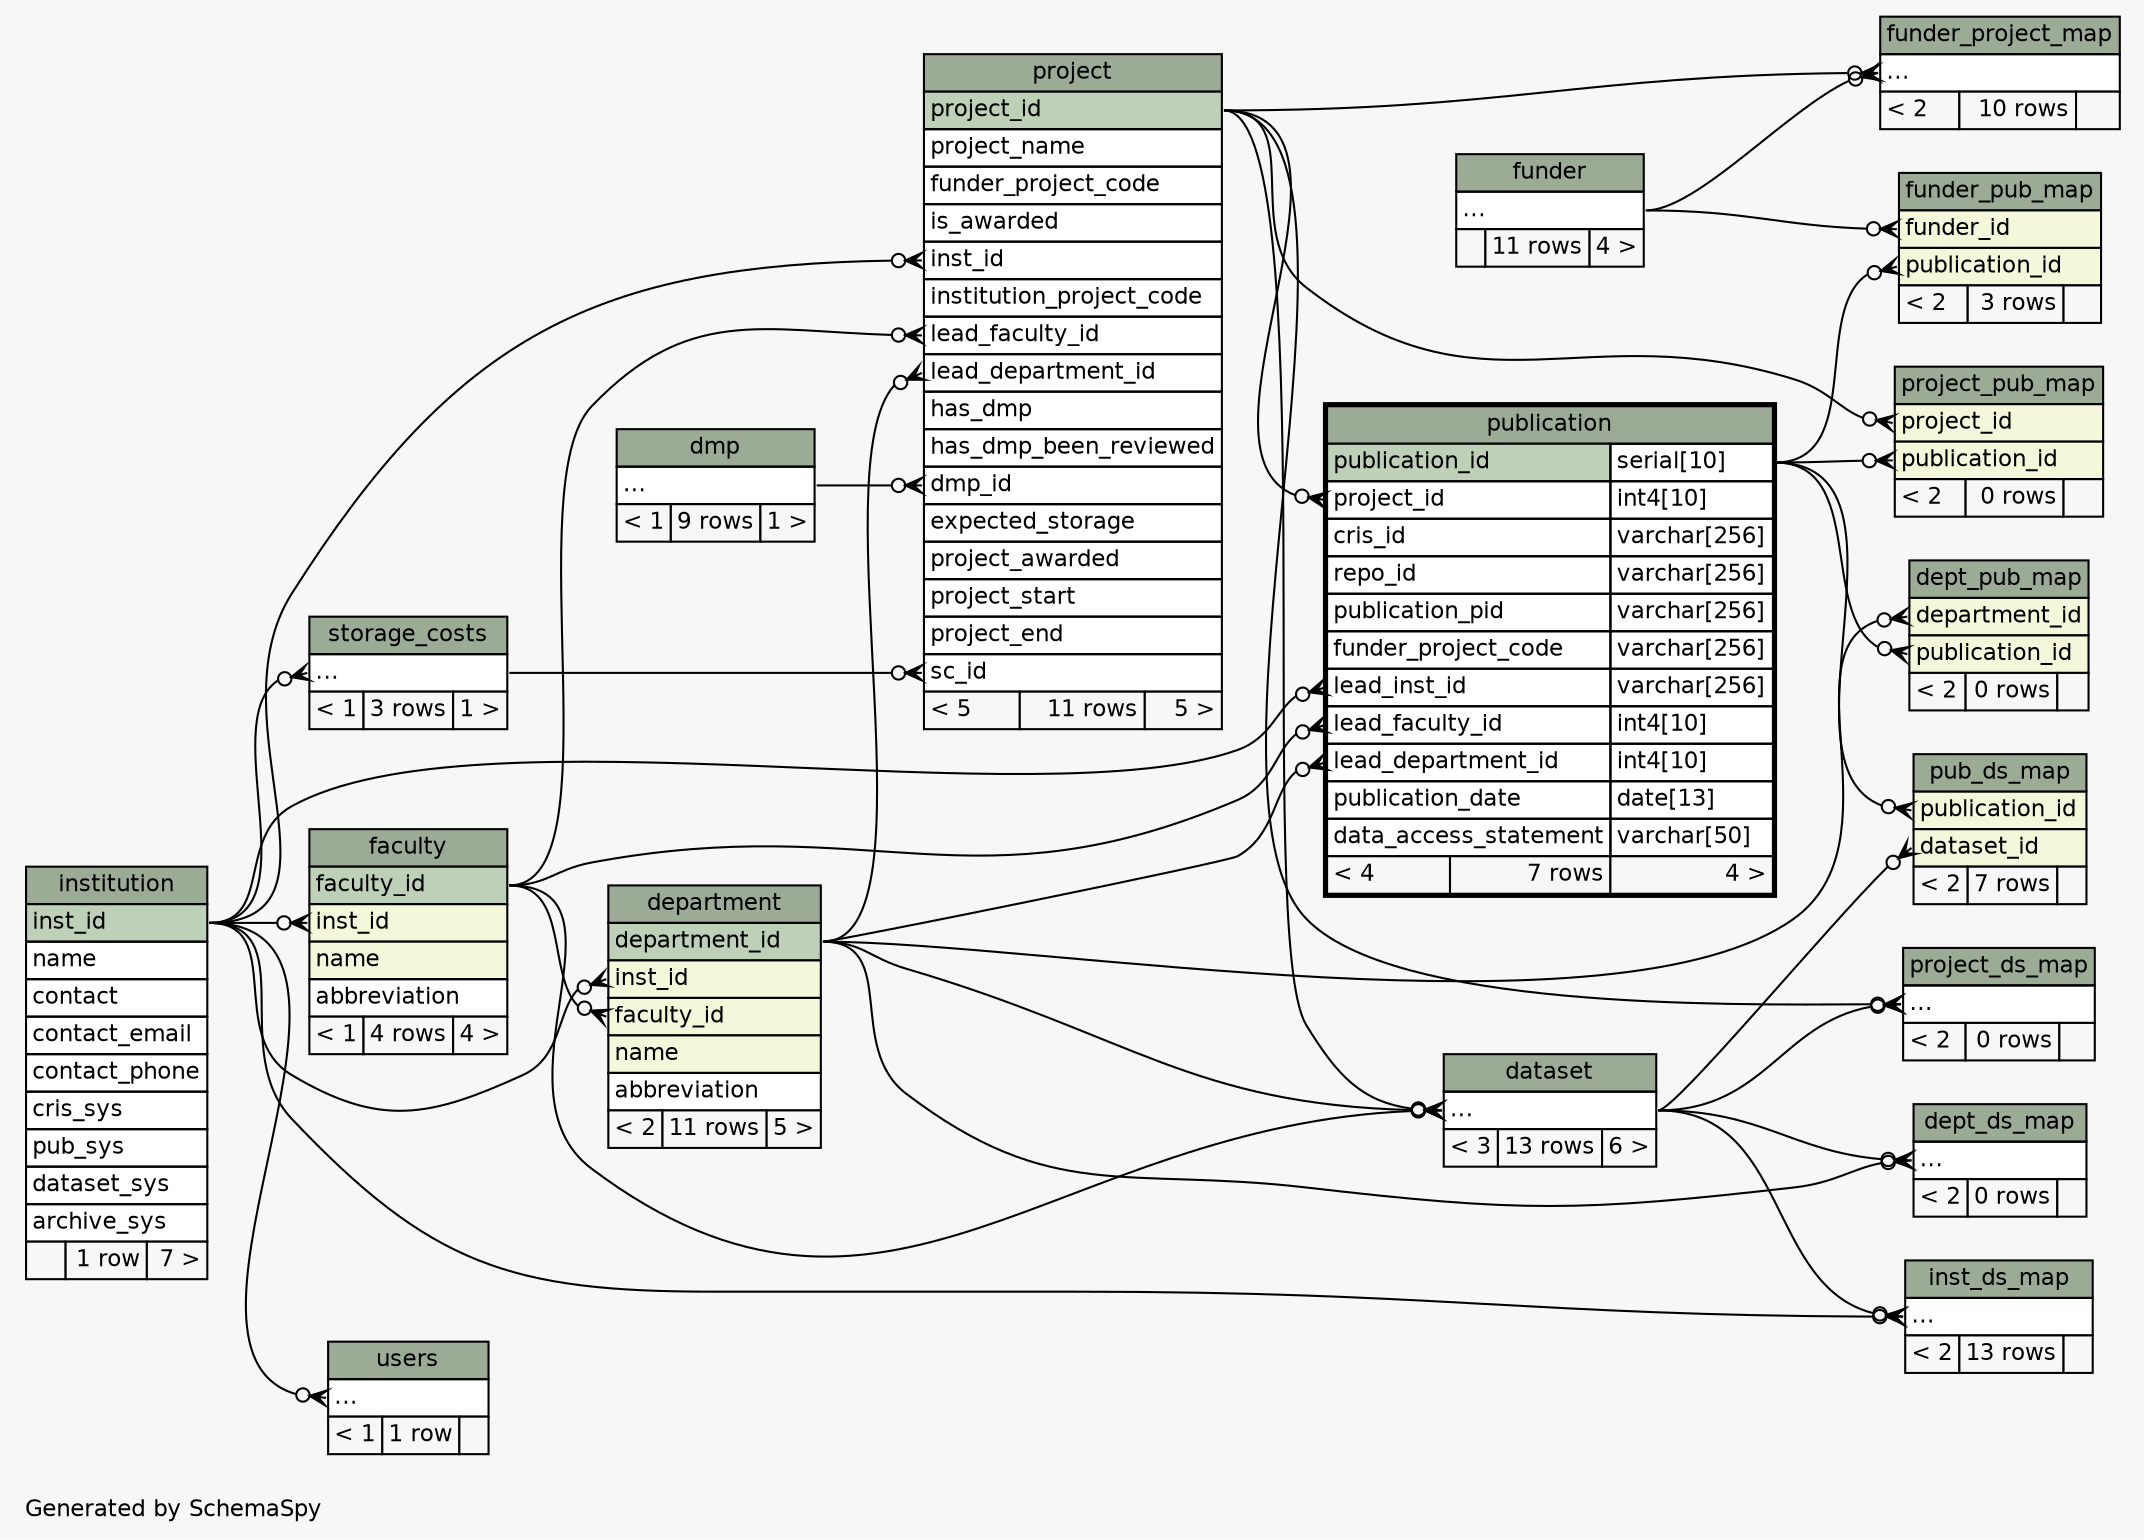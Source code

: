 // dot 2.36.0 on Linux 3.13.0-55-generic
// SchemaSpy rev 590
digraph "twoDegreesRelationshipsDiagram" {
  graph [
    rankdir="RL"
    bgcolor="#f7f7f7"
    label="\nGenerated by SchemaSpy"
    labeljust="l"
    nodesep="0.18"
    ranksep="0.46"
    fontname="Helvetica"
    fontsize="11"
  ];
  node [
    fontname="Helvetica"
    fontsize="11"
    shape="plaintext"
  ];
  edge [
    arrowsize="0.8"
  ];
  "dataset":"elipses":w -> "department":"department_id":e [arrowhead=none dir=back arrowtail=crowodot];
  "dataset":"elipses":w -> "faculty":"faculty_id":e [arrowhead=none dir=back arrowtail=crowodot];
  "dataset":"elipses":w -> "project":"project_id":e [arrowhead=none dir=back arrowtail=crowodot];
  "department":"faculty_id":w -> "faculty":"faculty_id":e [arrowhead=none dir=back arrowtail=crowodot];
  "department":"inst_id":w -> "institution":"inst_id":e [arrowhead=none dir=back arrowtail=crowodot];
  "dept_ds_map":"elipses":w -> "dataset":"elipses":e [arrowhead=none dir=back arrowtail=crowodot];
  "dept_ds_map":"elipses":w -> "department":"department_id":e [arrowhead=none dir=back arrowtail=crowodot];
  "dept_pub_map":"department_id":w -> "department":"department_id":e [arrowhead=none dir=back arrowtail=crowodot];
  "dept_pub_map":"publication_id":w -> "publication":"publication_id.type":e [arrowhead=none dir=back arrowtail=crowodot];
  "faculty":"inst_id":w -> "institution":"inst_id":e [arrowhead=none dir=back arrowtail=crowodot];
  "funder_project_map":"elipses":w -> "funder":"elipses":e [arrowhead=none dir=back arrowtail=crowodot];
  "funder_project_map":"elipses":w -> "project":"project_id":e [arrowhead=none dir=back arrowtail=crowodot];
  "funder_pub_map":"funder_id":w -> "funder":"elipses":e [arrowhead=none dir=back arrowtail=crowodot];
  "funder_pub_map":"publication_id":w -> "publication":"publication_id.type":e [arrowhead=none dir=back arrowtail=crowodot];
  "inst_ds_map":"elipses":w -> "dataset":"elipses":e [arrowhead=none dir=back arrowtail=crowodot];
  "inst_ds_map":"elipses":w -> "institution":"inst_id":e [arrowhead=none dir=back arrowtail=crowodot];
  "project":"dmp_id":w -> "dmp":"elipses":e [arrowhead=none dir=back arrowtail=crowodot];
  "project":"inst_id":w -> "institution":"inst_id":e [arrowhead=none dir=back arrowtail=crowodot];
  "project":"lead_department_id":w -> "department":"department_id":e [arrowhead=none dir=back arrowtail=crowodot];
  "project":"lead_faculty_id":w -> "faculty":"faculty_id":e [arrowhead=none dir=back arrowtail=crowodot];
  "project":"sc_id":w -> "storage_costs":"elipses":e [arrowhead=none dir=back arrowtail=crowodot];
  "project_ds_map":"elipses":w -> "dataset":"elipses":e [arrowhead=none dir=back arrowtail=crowodot];
  "project_ds_map":"elipses":w -> "project":"project_id":e [arrowhead=none dir=back arrowtail=crowodot];
  "project_pub_map":"project_id":w -> "project":"project_id":e [arrowhead=none dir=back arrowtail=crowodot];
  "project_pub_map":"publication_id":w -> "publication":"publication_id.type":e [arrowhead=none dir=back arrowtail=crowodot];
  "pub_ds_map":"dataset_id":w -> "dataset":"elipses":e [arrowhead=none dir=back arrowtail=crowodot];
  "pub_ds_map":"publication_id":w -> "publication":"publication_id.type":e [arrowhead=none dir=back arrowtail=crowodot];
  "publication":"lead_department_id":w -> "department":"department_id":e [arrowhead=none dir=back arrowtail=crowodot];
  "publication":"lead_faculty_id":w -> "faculty":"faculty_id":e [arrowhead=none dir=back arrowtail=crowodot];
  "publication":"lead_inst_id":w -> "institution":"inst_id":e [arrowhead=none dir=back arrowtail=crowodot];
  "publication":"project_id":w -> "project":"project_id":e [arrowhead=none dir=back arrowtail=crowodot];
  "storage_costs":"elipses":w -> "institution":"inst_id":e [arrowhead=none dir=back arrowtail=crowodot];
  "users":"elipses":w -> "institution":"inst_id":e [arrowhead=none dir=back arrowtail=crowodot];
  "dataset" [
    label=<
    <TABLE BORDER="0" CELLBORDER="1" CELLSPACING="0" BGCOLOR="#ffffff">
      <TR><TD COLSPAN="3" BGCOLOR="#9bab96" ALIGN="CENTER">dataset</TD></TR>
      <TR><TD PORT="elipses" COLSPAN="3" ALIGN="LEFT">...</TD></TR>
      <TR><TD ALIGN="LEFT" BGCOLOR="#f7f7f7">&lt; 3</TD><TD ALIGN="RIGHT" BGCOLOR="#f7f7f7">13 rows</TD><TD ALIGN="RIGHT" BGCOLOR="#f7f7f7">6 &gt;</TD></TR>
    </TABLE>>
    URL="dataset.html"
    tooltip="dataset"
  ];
  "department" [
    label=<
    <TABLE BORDER="0" CELLBORDER="1" CELLSPACING="0" BGCOLOR="#ffffff">
      <TR><TD COLSPAN="3" BGCOLOR="#9bab96" ALIGN="CENTER">department</TD></TR>
      <TR><TD PORT="department_id" COLSPAN="3" BGCOLOR="#bed1b8" ALIGN="LEFT">department_id</TD></TR>
      <TR><TD PORT="inst_id" COLSPAN="3" BGCOLOR="#f4f7da" ALIGN="LEFT">inst_id</TD></TR>
      <TR><TD PORT="faculty_id" COLSPAN="3" BGCOLOR="#f4f7da" ALIGN="LEFT">faculty_id</TD></TR>
      <TR><TD PORT="name" COLSPAN="3" BGCOLOR="#f4f7da" ALIGN="LEFT">name</TD></TR>
      <TR><TD PORT="abbreviation" COLSPAN="3" ALIGN="LEFT">abbreviation</TD></TR>
      <TR><TD ALIGN="LEFT" BGCOLOR="#f7f7f7">&lt; 2</TD><TD ALIGN="RIGHT" BGCOLOR="#f7f7f7">11 rows</TD><TD ALIGN="RIGHT" BGCOLOR="#f7f7f7">5 &gt;</TD></TR>
    </TABLE>>
    URL="department.html"
    tooltip="department"
  ];
  "dept_ds_map" [
    label=<
    <TABLE BORDER="0" CELLBORDER="1" CELLSPACING="0" BGCOLOR="#ffffff">
      <TR><TD COLSPAN="3" BGCOLOR="#9bab96" ALIGN="CENTER">dept_ds_map</TD></TR>
      <TR><TD PORT="elipses" COLSPAN="3" ALIGN="LEFT">...</TD></TR>
      <TR><TD ALIGN="LEFT" BGCOLOR="#f7f7f7">&lt; 2</TD><TD ALIGN="RIGHT" BGCOLOR="#f7f7f7">0 rows</TD><TD ALIGN="RIGHT" BGCOLOR="#f7f7f7">  </TD></TR>
    </TABLE>>
    URL="dept_ds_map.html"
    tooltip="dept_ds_map"
  ];
  "dept_pub_map" [
    label=<
    <TABLE BORDER="0" CELLBORDER="1" CELLSPACING="0" BGCOLOR="#ffffff">
      <TR><TD COLSPAN="3" BGCOLOR="#9bab96" ALIGN="CENTER">dept_pub_map</TD></TR>
      <TR><TD PORT="department_id" COLSPAN="3" BGCOLOR="#f4f7da" ALIGN="LEFT">department_id</TD></TR>
      <TR><TD PORT="publication_id" COLSPAN="3" BGCOLOR="#f4f7da" ALIGN="LEFT">publication_id</TD></TR>
      <TR><TD ALIGN="LEFT" BGCOLOR="#f7f7f7">&lt; 2</TD><TD ALIGN="RIGHT" BGCOLOR="#f7f7f7">0 rows</TD><TD ALIGN="RIGHT" BGCOLOR="#f7f7f7">  </TD></TR>
    </TABLE>>
    URL="dept_pub_map.html"
    tooltip="dept_pub_map"
  ];
  "dmp" [
    label=<
    <TABLE BORDER="0" CELLBORDER="1" CELLSPACING="0" BGCOLOR="#ffffff">
      <TR><TD COLSPAN="3" BGCOLOR="#9bab96" ALIGN="CENTER">dmp</TD></TR>
      <TR><TD PORT="elipses" COLSPAN="3" ALIGN="LEFT">...</TD></TR>
      <TR><TD ALIGN="LEFT" BGCOLOR="#f7f7f7">&lt; 1</TD><TD ALIGN="RIGHT" BGCOLOR="#f7f7f7">9 rows</TD><TD ALIGN="RIGHT" BGCOLOR="#f7f7f7">1 &gt;</TD></TR>
    </TABLE>>
    URL="dmp.html"
    tooltip="dmp"
  ];
  "faculty" [
    label=<
    <TABLE BORDER="0" CELLBORDER="1" CELLSPACING="0" BGCOLOR="#ffffff">
      <TR><TD COLSPAN="3" BGCOLOR="#9bab96" ALIGN="CENTER">faculty</TD></TR>
      <TR><TD PORT="faculty_id" COLSPAN="3" BGCOLOR="#bed1b8" ALIGN="LEFT">faculty_id</TD></TR>
      <TR><TD PORT="inst_id" COLSPAN="3" BGCOLOR="#f4f7da" ALIGN="LEFT">inst_id</TD></TR>
      <TR><TD PORT="name" COLSPAN="3" BGCOLOR="#f4f7da" ALIGN="LEFT">name</TD></TR>
      <TR><TD PORT="abbreviation" COLSPAN="3" ALIGN="LEFT">abbreviation</TD></TR>
      <TR><TD ALIGN="LEFT" BGCOLOR="#f7f7f7">&lt; 1</TD><TD ALIGN="RIGHT" BGCOLOR="#f7f7f7">4 rows</TD><TD ALIGN="RIGHT" BGCOLOR="#f7f7f7">4 &gt;</TD></TR>
    </TABLE>>
    URL="faculty.html"
    tooltip="faculty"
  ];
  "funder" [
    label=<
    <TABLE BORDER="0" CELLBORDER="1" CELLSPACING="0" BGCOLOR="#ffffff">
      <TR><TD COLSPAN="3" BGCOLOR="#9bab96" ALIGN="CENTER">funder</TD></TR>
      <TR><TD PORT="elipses" COLSPAN="3" ALIGN="LEFT">...</TD></TR>
      <TR><TD ALIGN="LEFT" BGCOLOR="#f7f7f7">  </TD><TD ALIGN="RIGHT" BGCOLOR="#f7f7f7">11 rows</TD><TD ALIGN="RIGHT" BGCOLOR="#f7f7f7">4 &gt;</TD></TR>
    </TABLE>>
    URL="funder.html"
    tooltip="funder"
  ];
  "funder_project_map" [
    label=<
    <TABLE BORDER="0" CELLBORDER="1" CELLSPACING="0" BGCOLOR="#ffffff">
      <TR><TD COLSPAN="3" BGCOLOR="#9bab96" ALIGN="CENTER">funder_project_map</TD></TR>
      <TR><TD PORT="elipses" COLSPAN="3" ALIGN="LEFT">...</TD></TR>
      <TR><TD ALIGN="LEFT" BGCOLOR="#f7f7f7">&lt; 2</TD><TD ALIGN="RIGHT" BGCOLOR="#f7f7f7">10 rows</TD><TD ALIGN="RIGHT" BGCOLOR="#f7f7f7">  </TD></TR>
    </TABLE>>
    URL="funder_project_map.html"
    tooltip="funder_project_map"
  ];
  "funder_pub_map" [
    label=<
    <TABLE BORDER="0" CELLBORDER="1" CELLSPACING="0" BGCOLOR="#ffffff">
      <TR><TD COLSPAN="3" BGCOLOR="#9bab96" ALIGN="CENTER">funder_pub_map</TD></TR>
      <TR><TD PORT="funder_id" COLSPAN="3" BGCOLOR="#f4f7da" ALIGN="LEFT">funder_id</TD></TR>
      <TR><TD PORT="publication_id" COLSPAN="3" BGCOLOR="#f4f7da" ALIGN="LEFT">publication_id</TD></TR>
      <TR><TD ALIGN="LEFT" BGCOLOR="#f7f7f7">&lt; 2</TD><TD ALIGN="RIGHT" BGCOLOR="#f7f7f7">3 rows</TD><TD ALIGN="RIGHT" BGCOLOR="#f7f7f7">  </TD></TR>
    </TABLE>>
    URL="funder_pub_map.html"
    tooltip="funder_pub_map"
  ];
  "inst_ds_map" [
    label=<
    <TABLE BORDER="0" CELLBORDER="1" CELLSPACING="0" BGCOLOR="#ffffff">
      <TR><TD COLSPAN="3" BGCOLOR="#9bab96" ALIGN="CENTER">inst_ds_map</TD></TR>
      <TR><TD PORT="elipses" COLSPAN="3" ALIGN="LEFT">...</TD></TR>
      <TR><TD ALIGN="LEFT" BGCOLOR="#f7f7f7">&lt; 2</TD><TD ALIGN="RIGHT" BGCOLOR="#f7f7f7">13 rows</TD><TD ALIGN="RIGHT" BGCOLOR="#f7f7f7">  </TD></TR>
    </TABLE>>
    URL="inst_ds_map.html"
    tooltip="inst_ds_map"
  ];
  "institution" [
    label=<
    <TABLE BORDER="0" CELLBORDER="1" CELLSPACING="0" BGCOLOR="#ffffff">
      <TR><TD COLSPAN="3" BGCOLOR="#9bab96" ALIGN="CENTER">institution</TD></TR>
      <TR><TD PORT="inst_id" COLSPAN="3" BGCOLOR="#bed1b8" ALIGN="LEFT">inst_id</TD></TR>
      <TR><TD PORT="name" COLSPAN="3" ALIGN="LEFT">name</TD></TR>
      <TR><TD PORT="contact" COLSPAN="3" ALIGN="LEFT">contact</TD></TR>
      <TR><TD PORT="contact_email" COLSPAN="3" ALIGN="LEFT">contact_email</TD></TR>
      <TR><TD PORT="contact_phone" COLSPAN="3" ALIGN="LEFT">contact_phone</TD></TR>
      <TR><TD PORT="cris_sys" COLSPAN="3" ALIGN="LEFT">cris_sys</TD></TR>
      <TR><TD PORT="pub_sys" COLSPAN="3" ALIGN="LEFT">pub_sys</TD></TR>
      <TR><TD PORT="dataset_sys" COLSPAN="3" ALIGN="LEFT">dataset_sys</TD></TR>
      <TR><TD PORT="archive_sys" COLSPAN="3" ALIGN="LEFT">archive_sys</TD></TR>
      <TR><TD ALIGN="LEFT" BGCOLOR="#f7f7f7">  </TD><TD ALIGN="RIGHT" BGCOLOR="#f7f7f7">1 row</TD><TD ALIGN="RIGHT" BGCOLOR="#f7f7f7">7 &gt;</TD></TR>
    </TABLE>>
    URL="institution.html"
    tooltip="institution"
  ];
  "project" [
    label=<
    <TABLE BORDER="0" CELLBORDER="1" CELLSPACING="0" BGCOLOR="#ffffff">
      <TR><TD COLSPAN="3" BGCOLOR="#9bab96" ALIGN="CENTER">project</TD></TR>
      <TR><TD PORT="project_id" COLSPAN="3" BGCOLOR="#bed1b8" ALIGN="LEFT">project_id</TD></TR>
      <TR><TD PORT="project_name" COLSPAN="3" ALIGN="LEFT">project_name</TD></TR>
      <TR><TD PORT="funder_project_code" COLSPAN="3" ALIGN="LEFT">funder_project_code</TD></TR>
      <TR><TD PORT="is_awarded" COLSPAN="3" ALIGN="LEFT">is_awarded</TD></TR>
      <TR><TD PORT="inst_id" COLSPAN="3" ALIGN="LEFT">inst_id</TD></TR>
      <TR><TD PORT="institution_project_code" COLSPAN="3" ALIGN="LEFT">institution_project_code</TD></TR>
      <TR><TD PORT="lead_faculty_id" COLSPAN="3" ALIGN="LEFT">lead_faculty_id</TD></TR>
      <TR><TD PORT="lead_department_id" COLSPAN="3" ALIGN="LEFT">lead_department_id</TD></TR>
      <TR><TD PORT="has_dmp" COLSPAN="3" ALIGN="LEFT">has_dmp</TD></TR>
      <TR><TD PORT="has_dmp_been_reviewed" COLSPAN="3" ALIGN="LEFT">has_dmp_been_reviewed</TD></TR>
      <TR><TD PORT="dmp_id" COLSPAN="3" ALIGN="LEFT">dmp_id</TD></TR>
      <TR><TD PORT="expected_storage" COLSPAN="3" ALIGN="LEFT">expected_storage</TD></TR>
      <TR><TD PORT="project_awarded" COLSPAN="3" ALIGN="LEFT">project_awarded</TD></TR>
      <TR><TD PORT="project_start" COLSPAN="3" ALIGN="LEFT">project_start</TD></TR>
      <TR><TD PORT="project_end" COLSPAN="3" ALIGN="LEFT">project_end</TD></TR>
      <TR><TD PORT="sc_id" COLSPAN="3" ALIGN="LEFT">sc_id</TD></TR>
      <TR><TD ALIGN="LEFT" BGCOLOR="#f7f7f7">&lt; 5</TD><TD ALIGN="RIGHT" BGCOLOR="#f7f7f7">11 rows</TD><TD ALIGN="RIGHT" BGCOLOR="#f7f7f7">5 &gt;</TD></TR>
    </TABLE>>
    URL="project.html"
    tooltip="project"
  ];
  "project_ds_map" [
    label=<
    <TABLE BORDER="0" CELLBORDER="1" CELLSPACING="0" BGCOLOR="#ffffff">
      <TR><TD COLSPAN="3" BGCOLOR="#9bab96" ALIGN="CENTER">project_ds_map</TD></TR>
      <TR><TD PORT="elipses" COLSPAN="3" ALIGN="LEFT">...</TD></TR>
      <TR><TD ALIGN="LEFT" BGCOLOR="#f7f7f7">&lt; 2</TD><TD ALIGN="RIGHT" BGCOLOR="#f7f7f7">0 rows</TD><TD ALIGN="RIGHT" BGCOLOR="#f7f7f7">  </TD></TR>
    </TABLE>>
    URL="project_ds_map.html"
    tooltip="project_ds_map"
  ];
  "project_pub_map" [
    label=<
    <TABLE BORDER="0" CELLBORDER="1" CELLSPACING="0" BGCOLOR="#ffffff">
      <TR><TD COLSPAN="3" BGCOLOR="#9bab96" ALIGN="CENTER">project_pub_map</TD></TR>
      <TR><TD PORT="project_id" COLSPAN="3" BGCOLOR="#f4f7da" ALIGN="LEFT">project_id</TD></TR>
      <TR><TD PORT="publication_id" COLSPAN="3" BGCOLOR="#f4f7da" ALIGN="LEFT">publication_id</TD></TR>
      <TR><TD ALIGN="LEFT" BGCOLOR="#f7f7f7">&lt; 2</TD><TD ALIGN="RIGHT" BGCOLOR="#f7f7f7">0 rows</TD><TD ALIGN="RIGHT" BGCOLOR="#f7f7f7">  </TD></TR>
    </TABLE>>
    URL="project_pub_map.html"
    tooltip="project_pub_map"
  ];
  "pub_ds_map" [
    label=<
    <TABLE BORDER="0" CELLBORDER="1" CELLSPACING="0" BGCOLOR="#ffffff">
      <TR><TD COLSPAN="3" BGCOLOR="#9bab96" ALIGN="CENTER">pub_ds_map</TD></TR>
      <TR><TD PORT="publication_id" COLSPAN="3" BGCOLOR="#f4f7da" ALIGN="LEFT">publication_id</TD></TR>
      <TR><TD PORT="dataset_id" COLSPAN="3" BGCOLOR="#f4f7da" ALIGN="LEFT">dataset_id</TD></TR>
      <TR><TD ALIGN="LEFT" BGCOLOR="#f7f7f7">&lt; 2</TD><TD ALIGN="RIGHT" BGCOLOR="#f7f7f7">7 rows</TD><TD ALIGN="RIGHT" BGCOLOR="#f7f7f7">  </TD></TR>
    </TABLE>>
    URL="pub_ds_map.html"
    tooltip="pub_ds_map"
  ];
  "publication" [
    label=<
    <TABLE BORDER="2" CELLBORDER="1" CELLSPACING="0" BGCOLOR="#ffffff">
      <TR><TD COLSPAN="3" BGCOLOR="#9bab96" ALIGN="CENTER">publication</TD></TR>
      <TR><TD PORT="publication_id" COLSPAN="2" BGCOLOR="#bed1b8" ALIGN="LEFT">publication_id</TD><TD PORT="publication_id.type" ALIGN="LEFT">serial[10]</TD></TR>
      <TR><TD PORT="project_id" COLSPAN="2" ALIGN="LEFT">project_id</TD><TD PORT="project_id.type" ALIGN="LEFT">int4[10]</TD></TR>
      <TR><TD PORT="cris_id" COLSPAN="2" ALIGN="LEFT">cris_id</TD><TD PORT="cris_id.type" ALIGN="LEFT">varchar[256]</TD></TR>
      <TR><TD PORT="repo_id" COLSPAN="2" ALIGN="LEFT">repo_id</TD><TD PORT="repo_id.type" ALIGN="LEFT">varchar[256]</TD></TR>
      <TR><TD PORT="publication_pid" COLSPAN="2" ALIGN="LEFT">publication_pid</TD><TD PORT="publication_pid.type" ALIGN="LEFT">varchar[256]</TD></TR>
      <TR><TD PORT="funder_project_code" COLSPAN="2" ALIGN="LEFT">funder_project_code</TD><TD PORT="funder_project_code.type" ALIGN="LEFT">varchar[256]</TD></TR>
      <TR><TD PORT="lead_inst_id" COLSPAN="2" ALIGN="LEFT">lead_inst_id</TD><TD PORT="lead_inst_id.type" ALIGN="LEFT">varchar[256]</TD></TR>
      <TR><TD PORT="lead_faculty_id" COLSPAN="2" ALIGN="LEFT">lead_faculty_id</TD><TD PORT="lead_faculty_id.type" ALIGN="LEFT">int4[10]</TD></TR>
      <TR><TD PORT="lead_department_id" COLSPAN="2" ALIGN="LEFT">lead_department_id</TD><TD PORT="lead_department_id.type" ALIGN="LEFT">int4[10]</TD></TR>
      <TR><TD PORT="publication_date" COLSPAN="2" ALIGN="LEFT">publication_date</TD><TD PORT="publication_date.type" ALIGN="LEFT">date[13]</TD></TR>
      <TR><TD PORT="data_access_statement" COLSPAN="2" ALIGN="LEFT">data_access_statement</TD><TD PORT="data_access_statement.type" ALIGN="LEFT">varchar[50]</TD></TR>
      <TR><TD ALIGN="LEFT" BGCOLOR="#f7f7f7">&lt; 4</TD><TD ALIGN="RIGHT" BGCOLOR="#f7f7f7">7 rows</TD><TD ALIGN="RIGHT" BGCOLOR="#f7f7f7">4 &gt;</TD></TR>
    </TABLE>>
    URL="publication.html"
    tooltip="publication"
  ];
  "storage_costs" [
    label=<
    <TABLE BORDER="0" CELLBORDER="1" CELLSPACING="0" BGCOLOR="#ffffff">
      <TR><TD COLSPAN="3" BGCOLOR="#9bab96" ALIGN="CENTER">storage_costs</TD></TR>
      <TR><TD PORT="elipses" COLSPAN="3" ALIGN="LEFT">...</TD></TR>
      <TR><TD ALIGN="LEFT" BGCOLOR="#f7f7f7">&lt; 1</TD><TD ALIGN="RIGHT" BGCOLOR="#f7f7f7">3 rows</TD><TD ALIGN="RIGHT" BGCOLOR="#f7f7f7">1 &gt;</TD></TR>
    </TABLE>>
    URL="storage_costs.html"
    tooltip="storage_costs"
  ];
  "users" [
    label=<
    <TABLE BORDER="0" CELLBORDER="1" CELLSPACING="0" BGCOLOR="#ffffff">
      <TR><TD COLSPAN="3" BGCOLOR="#9bab96" ALIGN="CENTER">users</TD></TR>
      <TR><TD PORT="elipses" COLSPAN="3" ALIGN="LEFT">...</TD></TR>
      <TR><TD ALIGN="LEFT" BGCOLOR="#f7f7f7">&lt; 1</TD><TD ALIGN="RIGHT" BGCOLOR="#f7f7f7">1 row</TD><TD ALIGN="RIGHT" BGCOLOR="#f7f7f7">  </TD></TR>
    </TABLE>>
    URL="users.html"
    tooltip="users"
  ];
}
